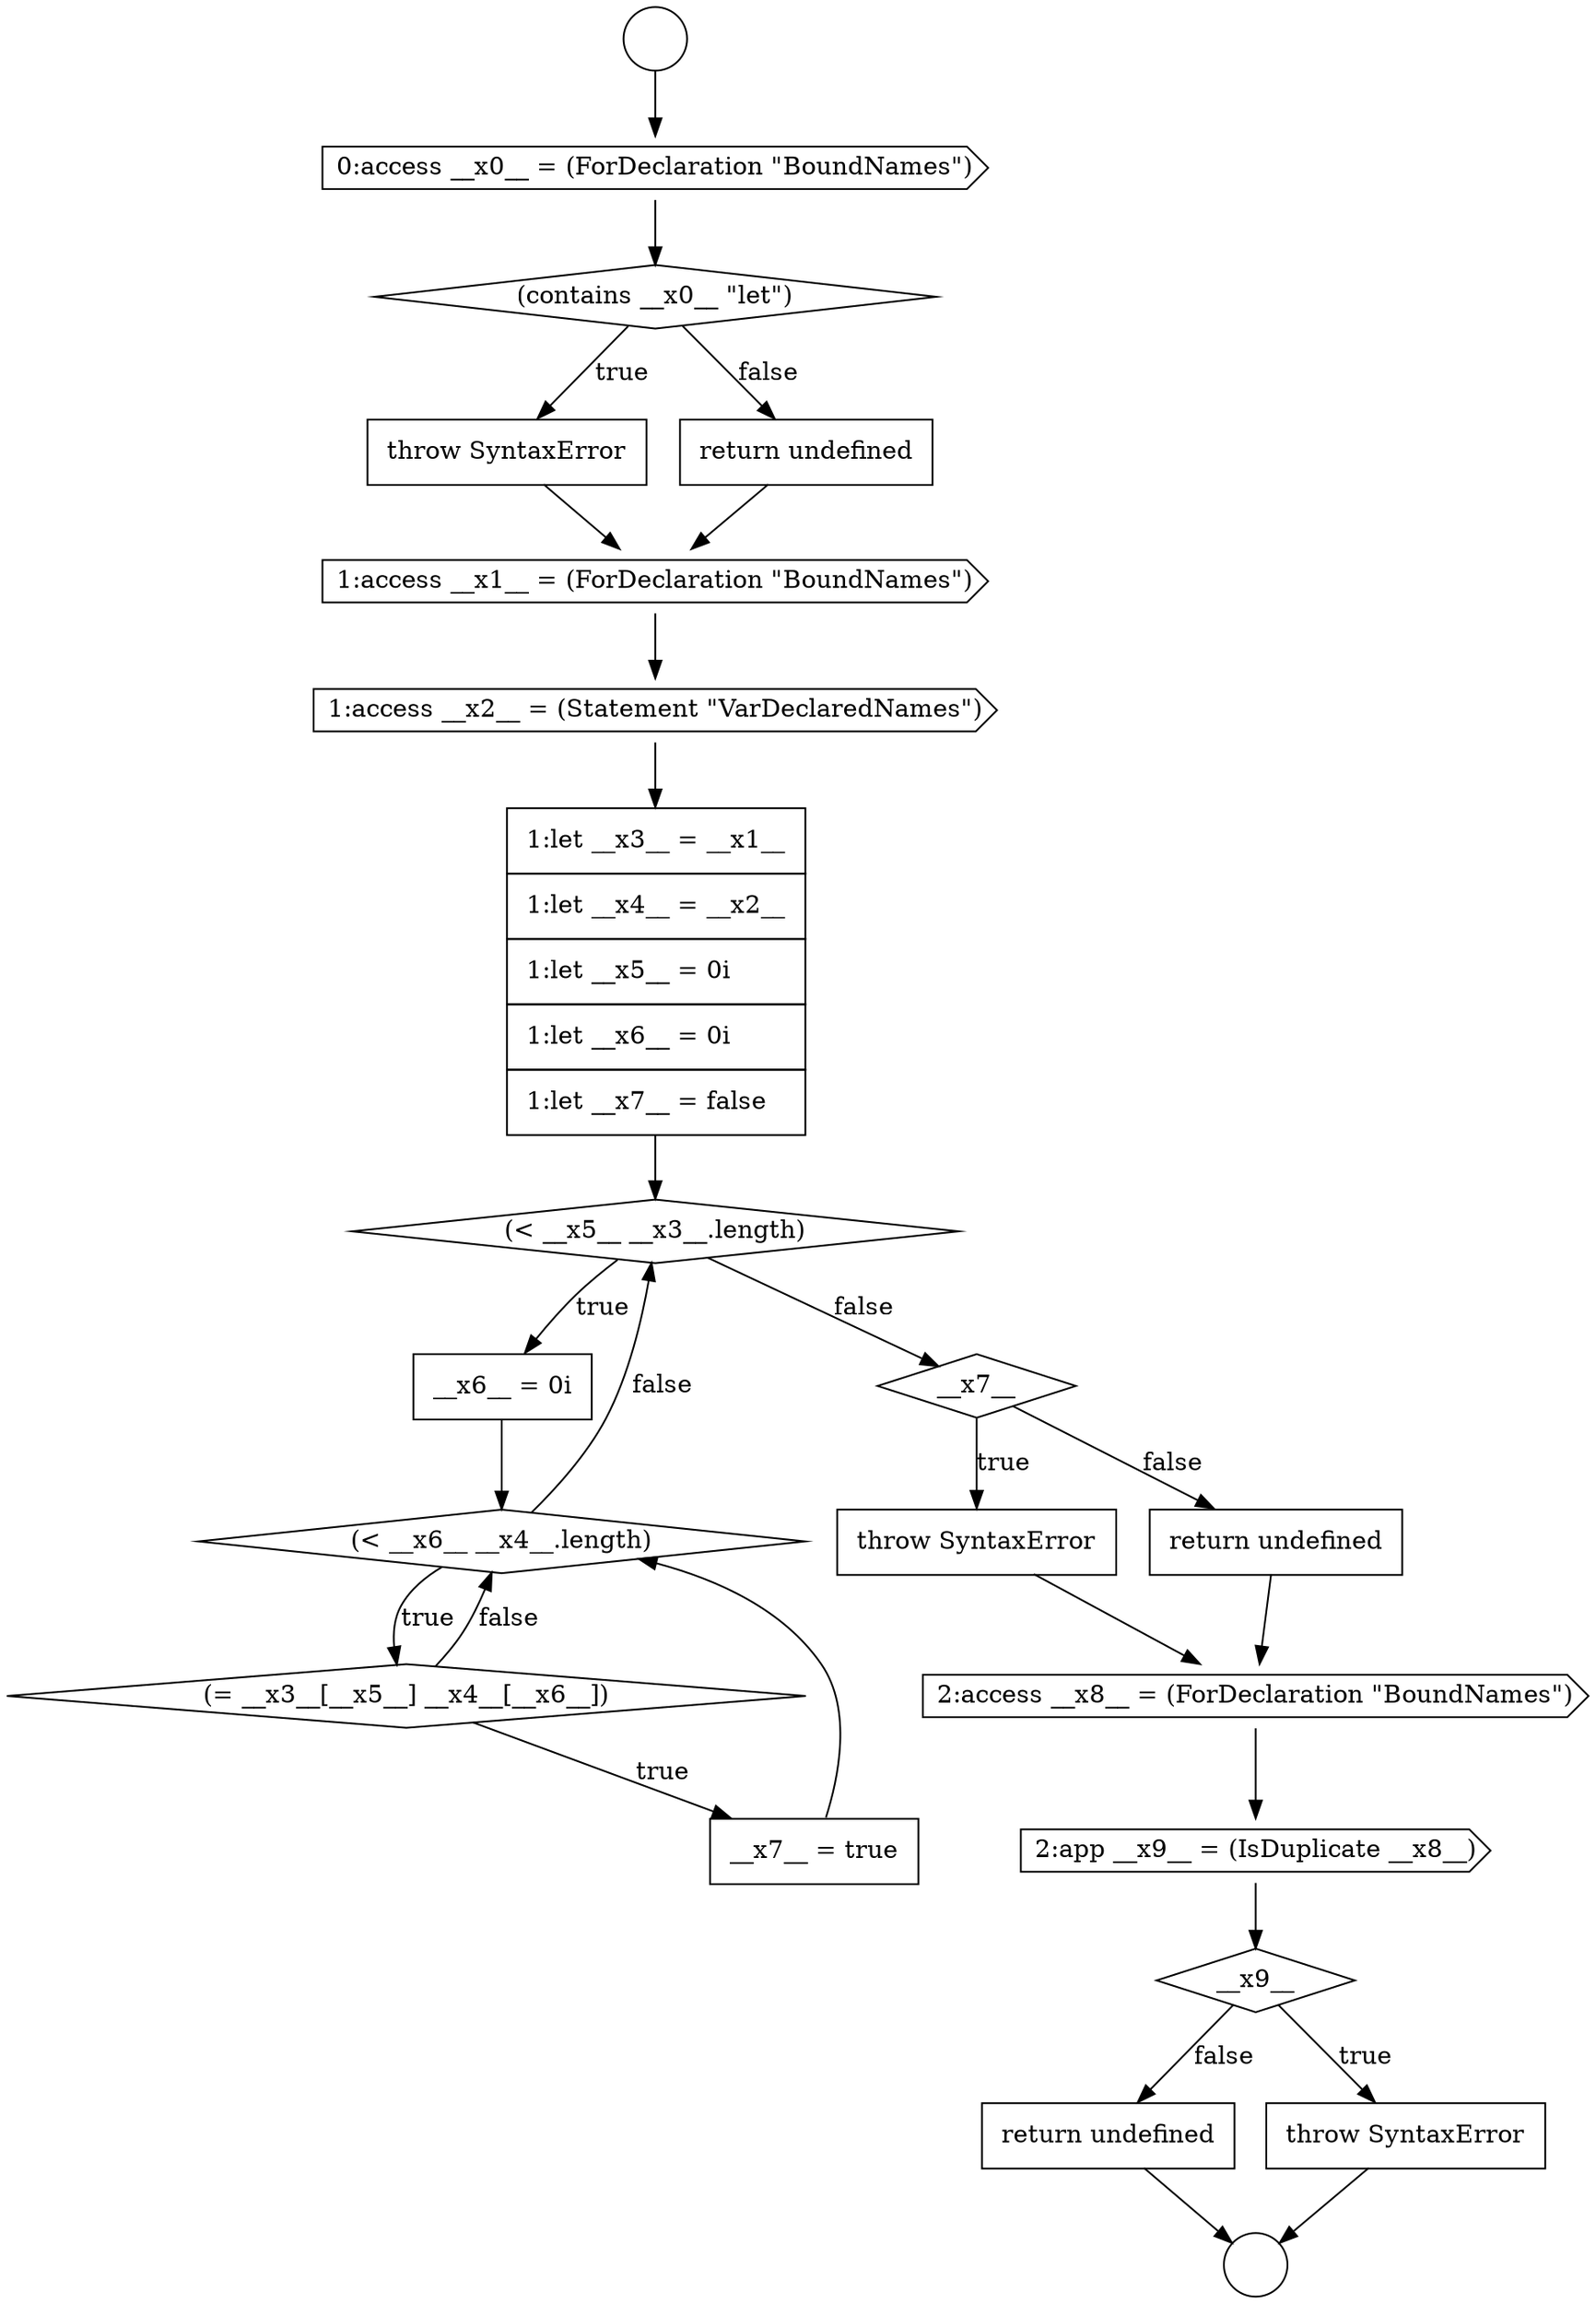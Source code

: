 digraph {
  node18265 [shape=none, margin=0, label=<<font color="black">
    <table border="0" cellborder="1" cellspacing="0" cellpadding="10">
      <tr><td align="left">return undefined</td></tr>
    </table>
  </font>> color="black" fillcolor="white" style=filled]
  node18264 [shape=none, margin=0, label=<<font color="black">
    <table border="0" cellborder="1" cellspacing="0" cellpadding="10">
      <tr><td align="left">throw SyntaxError</td></tr>
    </table>
  </font>> color="black" fillcolor="white" style=filled]
  node18260 [shape=none, margin=0, label=<<font color="black">
    <table border="0" cellborder="1" cellspacing="0" cellpadding="10">
      <tr><td align="left">return undefined</td></tr>
    </table>
  </font>> color="black" fillcolor="white" style=filled]
  node18261 [shape=cds, label=<<font color="black">2:access __x8__ = (ForDeclaration &quot;BoundNames&quot;)</font>> color="black" fillcolor="white" style=filled]
  node18251 [shape=cds, label=<<font color="black">1:access __x2__ = (Statement &quot;VarDeclaredNames&quot;)</font>> color="black" fillcolor="white" style=filled]
  node18248 [shape=none, margin=0, label=<<font color="black">
    <table border="0" cellborder="1" cellspacing="0" cellpadding="10">
      <tr><td align="left">throw SyntaxError</td></tr>
    </table>
  </font>> color="black" fillcolor="white" style=filled]
  node18257 [shape=none, margin=0, label=<<font color="black">
    <table border="0" cellborder="1" cellspacing="0" cellpadding="10">
      <tr><td align="left">__x7__ = true</td></tr>
    </table>
  </font>> color="black" fillcolor="white" style=filled]
  node18250 [shape=cds, label=<<font color="black">1:access __x1__ = (ForDeclaration &quot;BoundNames&quot;)</font>> color="black" fillcolor="white" style=filled]
  node18254 [shape=none, margin=0, label=<<font color="black">
    <table border="0" cellborder="1" cellspacing="0" cellpadding="10">
      <tr><td align="left">__x6__ = 0i</td></tr>
    </table>
  </font>> color="black" fillcolor="white" style=filled]
  node18258 [shape=diamond, label=<<font color="black">__x7__</font>> color="black" fillcolor="white" style=filled]
  node18246 [shape=cds, label=<<font color="black">0:access __x0__ = (ForDeclaration &quot;BoundNames&quot;)</font>> color="black" fillcolor="white" style=filled]
  node18256 [shape=diamond, label=<<font color="black">(= __x3__[__x5__] __x4__[__x6__])</font>> color="black" fillcolor="white" style=filled]
  node18249 [shape=none, margin=0, label=<<font color="black">
    <table border="0" cellborder="1" cellspacing="0" cellpadding="10">
      <tr><td align="left">return undefined</td></tr>
    </table>
  </font>> color="black" fillcolor="white" style=filled]
  node18263 [shape=diamond, label=<<font color="black">__x9__</font>> color="black" fillcolor="white" style=filled]
  node18253 [shape=diamond, label=<<font color="black">(&lt; __x5__ __x3__.length)</font>> color="black" fillcolor="white" style=filled]
  node18259 [shape=none, margin=0, label=<<font color="black">
    <table border="0" cellborder="1" cellspacing="0" cellpadding="10">
      <tr><td align="left">throw SyntaxError</td></tr>
    </table>
  </font>> color="black" fillcolor="white" style=filled]
  node18247 [shape=diamond, label=<<font color="black">(contains __x0__ &quot;let&quot;)</font>> color="black" fillcolor="white" style=filled]
  node18252 [shape=none, margin=0, label=<<font color="black">
    <table border="0" cellborder="1" cellspacing="0" cellpadding="10">
      <tr><td align="left">1:let __x3__ = __x1__</td></tr>
      <tr><td align="left">1:let __x4__ = __x2__</td></tr>
      <tr><td align="left">1:let __x5__ = 0i</td></tr>
      <tr><td align="left">1:let __x6__ = 0i</td></tr>
      <tr><td align="left">1:let __x7__ = false</td></tr>
    </table>
  </font>> color="black" fillcolor="white" style=filled]
  node18255 [shape=diamond, label=<<font color="black">(&lt; __x6__ __x4__.length)</font>> color="black" fillcolor="white" style=filled]
  node18244 [shape=circle label=" " color="black" fillcolor="white" style=filled]
  node18245 [shape=circle label=" " color="black" fillcolor="white" style=filled]
  node18262 [shape=cds, label=<<font color="black">2:app __x9__ = (IsDuplicate __x8__)</font>> color="black" fillcolor="white" style=filled]
  node18259 -> node18261 [ color="black"]
  node18252 -> node18253 [ color="black"]
  node18262 -> node18263 [ color="black"]
  node18249 -> node18250 [ color="black"]
  node18250 -> node18251 [ color="black"]
  node18251 -> node18252 [ color="black"]
  node18263 -> node18264 [label=<<font color="black">true</font>> color="black"]
  node18263 -> node18265 [label=<<font color="black">false</font>> color="black"]
  node18264 -> node18245 [ color="black"]
  node18265 -> node18245 [ color="black"]
  node18260 -> node18261 [ color="black"]
  node18257 -> node18255 [ color="black"]
  node18256 -> node18257 [label=<<font color="black">true</font>> color="black"]
  node18256 -> node18255 [label=<<font color="black">false</font>> color="black"]
  node18254 -> node18255 [ color="black"]
  node18253 -> node18254 [label=<<font color="black">true</font>> color="black"]
  node18253 -> node18258 [label=<<font color="black">false</font>> color="black"]
  node18244 -> node18246 [ color="black"]
  node18246 -> node18247 [ color="black"]
  node18247 -> node18248 [label=<<font color="black">true</font>> color="black"]
  node18247 -> node18249 [label=<<font color="black">false</font>> color="black"]
  node18261 -> node18262 [ color="black"]
  node18255 -> node18256 [label=<<font color="black">true</font>> color="black"]
  node18255 -> node18253 [label=<<font color="black">false</font>> color="black"]
  node18248 -> node18250 [ color="black"]
  node18258 -> node18259 [label=<<font color="black">true</font>> color="black"]
  node18258 -> node18260 [label=<<font color="black">false</font>> color="black"]
}
